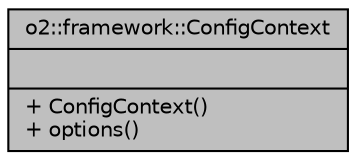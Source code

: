 digraph "o2::framework::ConfigContext"
{
 // INTERACTIVE_SVG=YES
  bgcolor="transparent";
  edge [fontname="Helvetica",fontsize="10",labelfontname="Helvetica",labelfontsize="10"];
  node [fontname="Helvetica",fontsize="10",shape=record];
  Node1 [label="{o2::framework::ConfigContext\n||+ ConfigContext()\l+ options()\l}",height=0.2,width=0.4,color="black", fillcolor="grey75", style="filled" fontcolor="black"];
}
